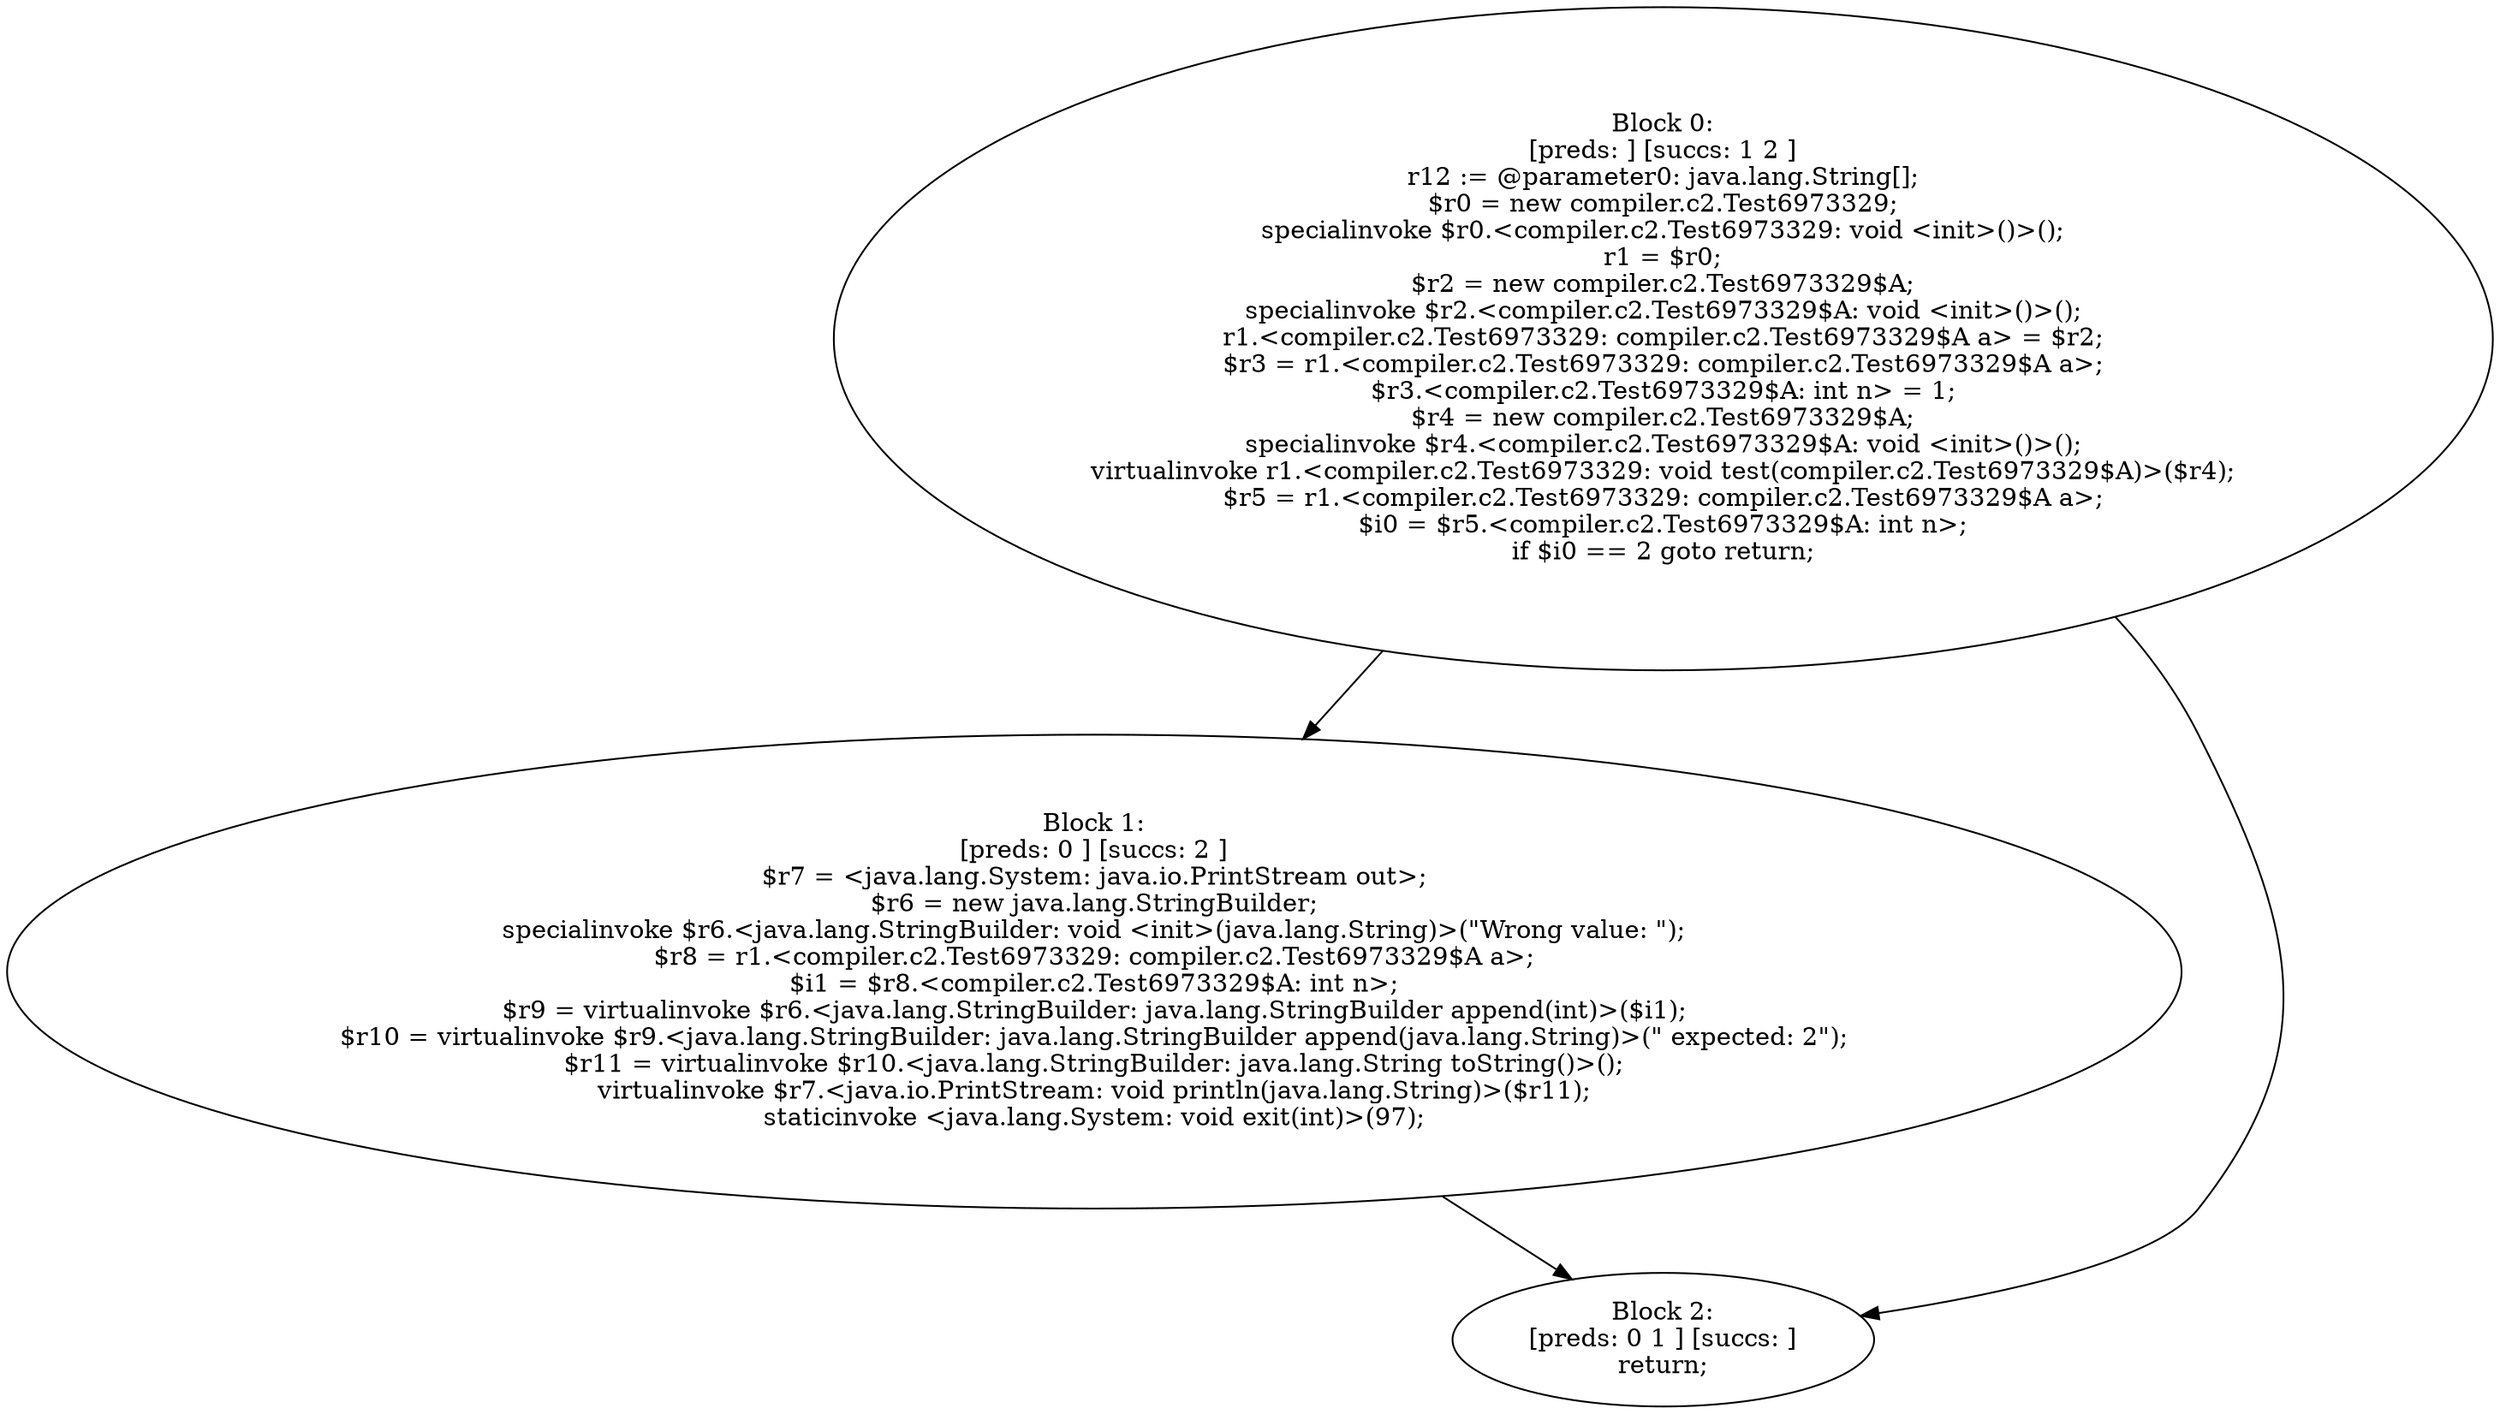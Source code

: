 digraph "unitGraph" {
    "Block 0:
[preds: ] [succs: 1 2 ]
r12 := @parameter0: java.lang.String[];
$r0 = new compiler.c2.Test6973329;
specialinvoke $r0.<compiler.c2.Test6973329: void <init>()>();
r1 = $r0;
$r2 = new compiler.c2.Test6973329$A;
specialinvoke $r2.<compiler.c2.Test6973329$A: void <init>()>();
r1.<compiler.c2.Test6973329: compiler.c2.Test6973329$A a> = $r2;
$r3 = r1.<compiler.c2.Test6973329: compiler.c2.Test6973329$A a>;
$r3.<compiler.c2.Test6973329$A: int n> = 1;
$r4 = new compiler.c2.Test6973329$A;
specialinvoke $r4.<compiler.c2.Test6973329$A: void <init>()>();
virtualinvoke r1.<compiler.c2.Test6973329: void test(compiler.c2.Test6973329$A)>($r4);
$r5 = r1.<compiler.c2.Test6973329: compiler.c2.Test6973329$A a>;
$i0 = $r5.<compiler.c2.Test6973329$A: int n>;
if $i0 == 2 goto return;
"
    "Block 1:
[preds: 0 ] [succs: 2 ]
$r7 = <java.lang.System: java.io.PrintStream out>;
$r6 = new java.lang.StringBuilder;
specialinvoke $r6.<java.lang.StringBuilder: void <init>(java.lang.String)>(\"Wrong value: \");
$r8 = r1.<compiler.c2.Test6973329: compiler.c2.Test6973329$A a>;
$i1 = $r8.<compiler.c2.Test6973329$A: int n>;
$r9 = virtualinvoke $r6.<java.lang.StringBuilder: java.lang.StringBuilder append(int)>($i1);
$r10 = virtualinvoke $r9.<java.lang.StringBuilder: java.lang.StringBuilder append(java.lang.String)>(\" expected: 2\");
$r11 = virtualinvoke $r10.<java.lang.StringBuilder: java.lang.String toString()>();
virtualinvoke $r7.<java.io.PrintStream: void println(java.lang.String)>($r11);
staticinvoke <java.lang.System: void exit(int)>(97);
"
    "Block 2:
[preds: 0 1 ] [succs: ]
return;
"
    "Block 0:
[preds: ] [succs: 1 2 ]
r12 := @parameter0: java.lang.String[];
$r0 = new compiler.c2.Test6973329;
specialinvoke $r0.<compiler.c2.Test6973329: void <init>()>();
r1 = $r0;
$r2 = new compiler.c2.Test6973329$A;
specialinvoke $r2.<compiler.c2.Test6973329$A: void <init>()>();
r1.<compiler.c2.Test6973329: compiler.c2.Test6973329$A a> = $r2;
$r3 = r1.<compiler.c2.Test6973329: compiler.c2.Test6973329$A a>;
$r3.<compiler.c2.Test6973329$A: int n> = 1;
$r4 = new compiler.c2.Test6973329$A;
specialinvoke $r4.<compiler.c2.Test6973329$A: void <init>()>();
virtualinvoke r1.<compiler.c2.Test6973329: void test(compiler.c2.Test6973329$A)>($r4);
$r5 = r1.<compiler.c2.Test6973329: compiler.c2.Test6973329$A a>;
$i0 = $r5.<compiler.c2.Test6973329$A: int n>;
if $i0 == 2 goto return;
"->"Block 1:
[preds: 0 ] [succs: 2 ]
$r7 = <java.lang.System: java.io.PrintStream out>;
$r6 = new java.lang.StringBuilder;
specialinvoke $r6.<java.lang.StringBuilder: void <init>(java.lang.String)>(\"Wrong value: \");
$r8 = r1.<compiler.c2.Test6973329: compiler.c2.Test6973329$A a>;
$i1 = $r8.<compiler.c2.Test6973329$A: int n>;
$r9 = virtualinvoke $r6.<java.lang.StringBuilder: java.lang.StringBuilder append(int)>($i1);
$r10 = virtualinvoke $r9.<java.lang.StringBuilder: java.lang.StringBuilder append(java.lang.String)>(\" expected: 2\");
$r11 = virtualinvoke $r10.<java.lang.StringBuilder: java.lang.String toString()>();
virtualinvoke $r7.<java.io.PrintStream: void println(java.lang.String)>($r11);
staticinvoke <java.lang.System: void exit(int)>(97);
";
    "Block 0:
[preds: ] [succs: 1 2 ]
r12 := @parameter0: java.lang.String[];
$r0 = new compiler.c2.Test6973329;
specialinvoke $r0.<compiler.c2.Test6973329: void <init>()>();
r1 = $r0;
$r2 = new compiler.c2.Test6973329$A;
specialinvoke $r2.<compiler.c2.Test6973329$A: void <init>()>();
r1.<compiler.c2.Test6973329: compiler.c2.Test6973329$A a> = $r2;
$r3 = r1.<compiler.c2.Test6973329: compiler.c2.Test6973329$A a>;
$r3.<compiler.c2.Test6973329$A: int n> = 1;
$r4 = new compiler.c2.Test6973329$A;
specialinvoke $r4.<compiler.c2.Test6973329$A: void <init>()>();
virtualinvoke r1.<compiler.c2.Test6973329: void test(compiler.c2.Test6973329$A)>($r4);
$r5 = r1.<compiler.c2.Test6973329: compiler.c2.Test6973329$A a>;
$i0 = $r5.<compiler.c2.Test6973329$A: int n>;
if $i0 == 2 goto return;
"->"Block 2:
[preds: 0 1 ] [succs: ]
return;
";
    "Block 1:
[preds: 0 ] [succs: 2 ]
$r7 = <java.lang.System: java.io.PrintStream out>;
$r6 = new java.lang.StringBuilder;
specialinvoke $r6.<java.lang.StringBuilder: void <init>(java.lang.String)>(\"Wrong value: \");
$r8 = r1.<compiler.c2.Test6973329: compiler.c2.Test6973329$A a>;
$i1 = $r8.<compiler.c2.Test6973329$A: int n>;
$r9 = virtualinvoke $r6.<java.lang.StringBuilder: java.lang.StringBuilder append(int)>($i1);
$r10 = virtualinvoke $r9.<java.lang.StringBuilder: java.lang.StringBuilder append(java.lang.String)>(\" expected: 2\");
$r11 = virtualinvoke $r10.<java.lang.StringBuilder: java.lang.String toString()>();
virtualinvoke $r7.<java.io.PrintStream: void println(java.lang.String)>($r11);
staticinvoke <java.lang.System: void exit(int)>(97);
"->"Block 2:
[preds: 0 1 ] [succs: ]
return;
";
}
